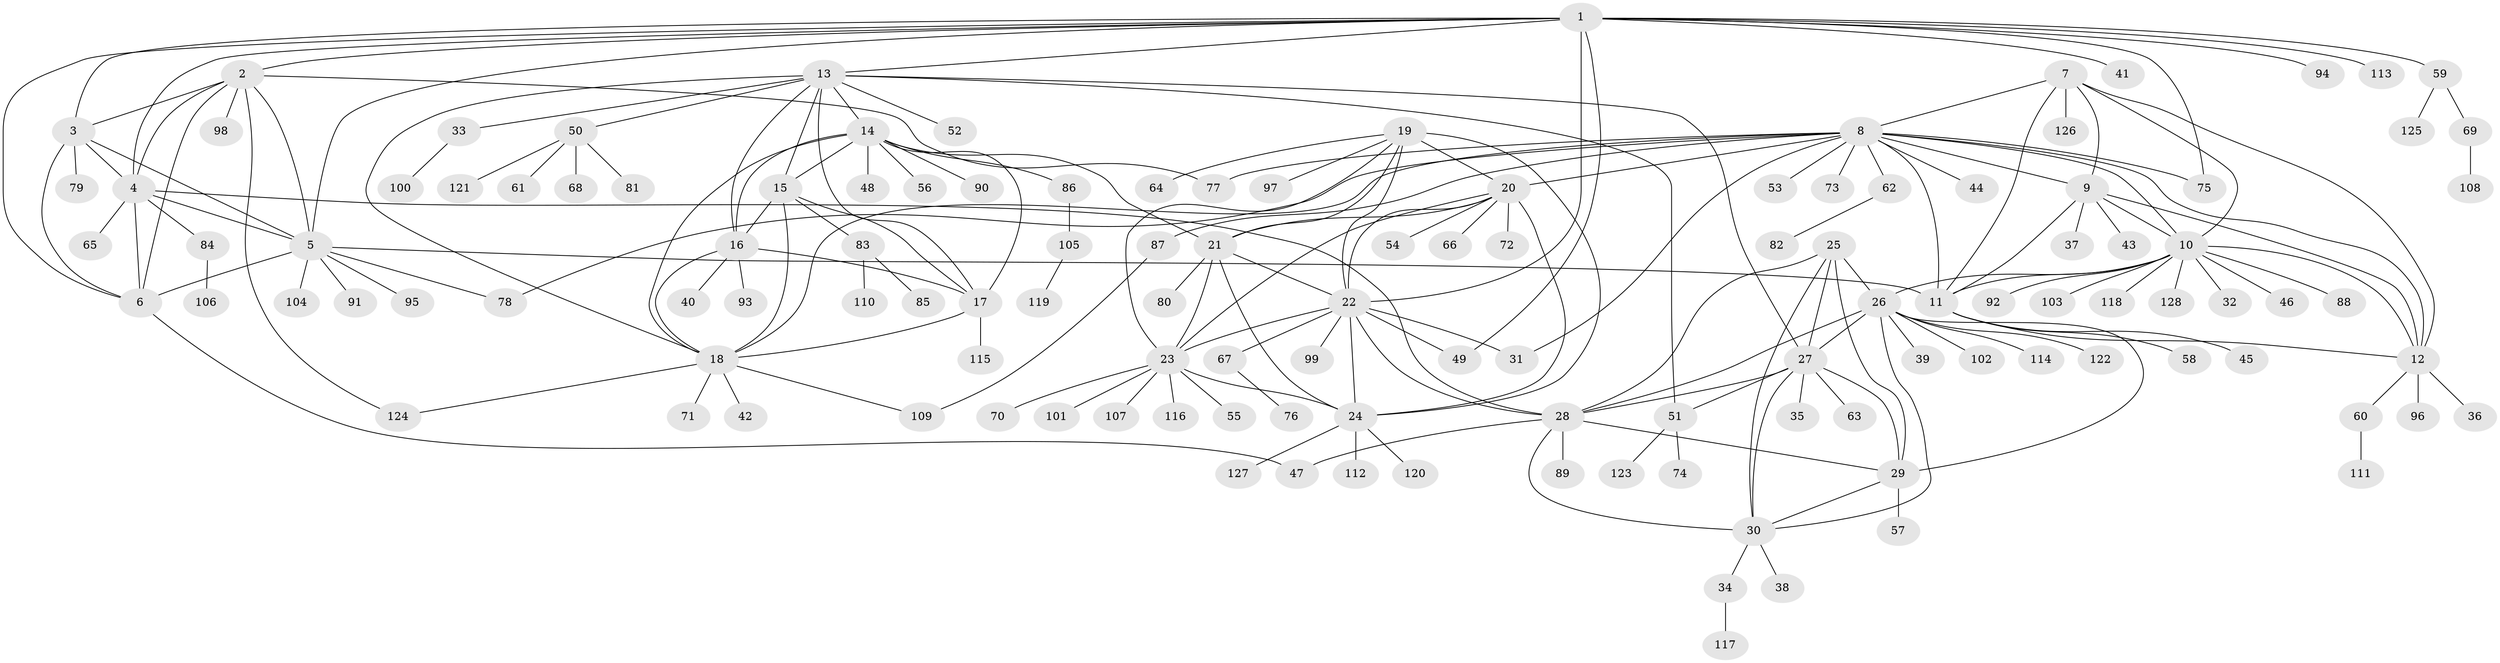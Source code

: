 // coarse degree distribution, {11: 0.025, 12: 0.025, 5: 0.15, 7: 0.075, 6: 0.15, 10: 0.025, 8: 0.025, 9: 0.025, 3: 0.025, 1: 0.3, 2: 0.175}
// Generated by graph-tools (version 1.1) at 2025/52/03/04/25 22:52:20]
// undirected, 128 vertices, 192 edges
graph export_dot {
  node [color=gray90,style=filled];
  1;
  2;
  3;
  4;
  5;
  6;
  7;
  8;
  9;
  10;
  11;
  12;
  13;
  14;
  15;
  16;
  17;
  18;
  19;
  20;
  21;
  22;
  23;
  24;
  25;
  26;
  27;
  28;
  29;
  30;
  31;
  32;
  33;
  34;
  35;
  36;
  37;
  38;
  39;
  40;
  41;
  42;
  43;
  44;
  45;
  46;
  47;
  48;
  49;
  50;
  51;
  52;
  53;
  54;
  55;
  56;
  57;
  58;
  59;
  60;
  61;
  62;
  63;
  64;
  65;
  66;
  67;
  68;
  69;
  70;
  71;
  72;
  73;
  74;
  75;
  76;
  77;
  78;
  79;
  80;
  81;
  82;
  83;
  84;
  85;
  86;
  87;
  88;
  89;
  90;
  91;
  92;
  93;
  94;
  95;
  96;
  97;
  98;
  99;
  100;
  101;
  102;
  103;
  104;
  105;
  106;
  107;
  108;
  109;
  110;
  111;
  112;
  113;
  114;
  115;
  116;
  117;
  118;
  119;
  120;
  121;
  122;
  123;
  124;
  125;
  126;
  127;
  128;
  1 -- 2;
  1 -- 3;
  1 -- 4;
  1 -- 5;
  1 -- 6;
  1 -- 13;
  1 -- 22;
  1 -- 41;
  1 -- 49;
  1 -- 59;
  1 -- 75;
  1 -- 94;
  1 -- 113;
  2 -- 3;
  2 -- 4;
  2 -- 5;
  2 -- 6;
  2 -- 77;
  2 -- 98;
  2 -- 124;
  3 -- 4;
  3 -- 5;
  3 -- 6;
  3 -- 79;
  4 -- 5;
  4 -- 6;
  4 -- 28;
  4 -- 65;
  4 -- 84;
  5 -- 6;
  5 -- 11;
  5 -- 78;
  5 -- 91;
  5 -- 95;
  5 -- 104;
  6 -- 47;
  7 -- 8;
  7 -- 9;
  7 -- 10;
  7 -- 11;
  7 -- 12;
  7 -- 126;
  8 -- 9;
  8 -- 10;
  8 -- 11;
  8 -- 12;
  8 -- 18;
  8 -- 20;
  8 -- 31;
  8 -- 44;
  8 -- 53;
  8 -- 62;
  8 -- 73;
  8 -- 75;
  8 -- 77;
  8 -- 78;
  8 -- 87;
  9 -- 10;
  9 -- 11;
  9 -- 12;
  9 -- 37;
  9 -- 43;
  10 -- 11;
  10 -- 12;
  10 -- 26;
  10 -- 32;
  10 -- 46;
  10 -- 88;
  10 -- 92;
  10 -- 103;
  10 -- 118;
  10 -- 128;
  11 -- 12;
  11 -- 45;
  11 -- 58;
  12 -- 36;
  12 -- 60;
  12 -- 96;
  13 -- 14;
  13 -- 15;
  13 -- 16;
  13 -- 17;
  13 -- 18;
  13 -- 27;
  13 -- 33;
  13 -- 50;
  13 -- 51;
  13 -- 52;
  14 -- 15;
  14 -- 16;
  14 -- 17;
  14 -- 18;
  14 -- 21;
  14 -- 48;
  14 -- 56;
  14 -- 86;
  14 -- 90;
  15 -- 16;
  15 -- 17;
  15 -- 18;
  15 -- 83;
  16 -- 17;
  16 -- 18;
  16 -- 40;
  16 -- 93;
  17 -- 18;
  17 -- 115;
  18 -- 42;
  18 -- 71;
  18 -- 109;
  18 -- 124;
  19 -- 20;
  19 -- 21;
  19 -- 22;
  19 -- 23;
  19 -- 24;
  19 -- 64;
  19 -- 97;
  20 -- 21;
  20 -- 22;
  20 -- 23;
  20 -- 24;
  20 -- 54;
  20 -- 66;
  20 -- 72;
  21 -- 22;
  21 -- 23;
  21 -- 24;
  21 -- 80;
  22 -- 23;
  22 -- 24;
  22 -- 28;
  22 -- 31;
  22 -- 49;
  22 -- 67;
  22 -- 99;
  23 -- 24;
  23 -- 55;
  23 -- 70;
  23 -- 101;
  23 -- 107;
  23 -- 116;
  24 -- 112;
  24 -- 120;
  24 -- 127;
  25 -- 26;
  25 -- 27;
  25 -- 28;
  25 -- 29;
  25 -- 30;
  26 -- 27;
  26 -- 28;
  26 -- 29;
  26 -- 30;
  26 -- 39;
  26 -- 102;
  26 -- 114;
  26 -- 122;
  27 -- 28;
  27 -- 29;
  27 -- 30;
  27 -- 35;
  27 -- 51;
  27 -- 63;
  28 -- 29;
  28 -- 30;
  28 -- 47;
  28 -- 89;
  29 -- 30;
  29 -- 57;
  30 -- 34;
  30 -- 38;
  33 -- 100;
  34 -- 117;
  50 -- 61;
  50 -- 68;
  50 -- 81;
  50 -- 121;
  51 -- 74;
  51 -- 123;
  59 -- 69;
  59 -- 125;
  60 -- 111;
  62 -- 82;
  67 -- 76;
  69 -- 108;
  83 -- 85;
  83 -- 110;
  84 -- 106;
  86 -- 105;
  87 -- 109;
  105 -- 119;
}
